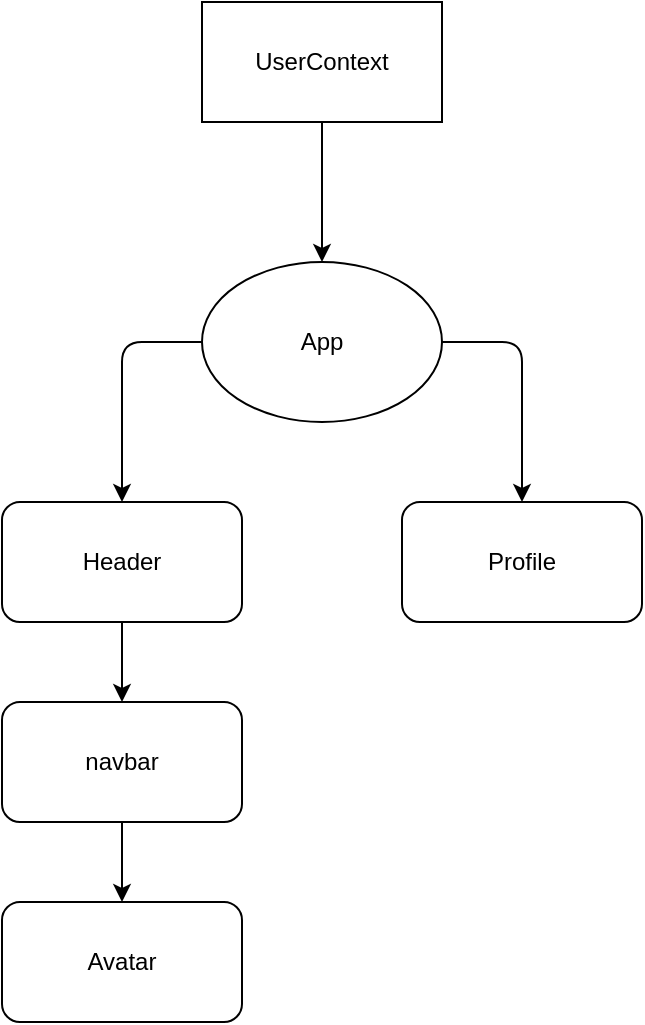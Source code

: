 <mxfile>
    <diagram id="h-LhoM5jyorzJAkwZF5-" name="Page-1">
        <mxGraphModel dx="349" dy="940" grid="1" gridSize="10" guides="1" tooltips="1" connect="1" arrows="1" fold="1" page="1" pageScale="1" pageWidth="850" pageHeight="1100" background="none" math="0" shadow="0">
            <root>
                <mxCell id="0"/>
                <mxCell id="1" parent="0"/>
                <mxCell id="14" value="" style="edgeStyle=none;html=1;" edge="1" parent="1" source="2" target="3">
                    <mxGeometry relative="1" as="geometry"/>
                </mxCell>
                <mxCell id="2" value="Header" style="rounded=1;whiteSpace=wrap;html=1;" vertex="1" parent="1">
                    <mxGeometry x="180" y="250" width="120" height="60" as="geometry"/>
                </mxCell>
                <mxCell id="15" value="" style="edgeStyle=none;html=1;" edge="1" parent="1" source="3" target="6">
                    <mxGeometry relative="1" as="geometry"/>
                </mxCell>
                <mxCell id="3" value="navbar" style="rounded=1;whiteSpace=wrap;html=1;" vertex="1" parent="1">
                    <mxGeometry x="180" y="350" width="120" height="60" as="geometry"/>
                </mxCell>
                <mxCell id="6" value="Avatar" style="rounded=1;whiteSpace=wrap;html=1;" vertex="1" parent="1">
                    <mxGeometry x="180" y="450" width="120" height="60" as="geometry"/>
                </mxCell>
                <mxCell id="7" value="Profile" style="rounded=1;whiteSpace=wrap;html=1;" vertex="1" parent="1">
                    <mxGeometry x="380" y="250" width="120" height="60" as="geometry"/>
                </mxCell>
                <mxCell id="11" value="" style="edgeStyle=none;html=1;" edge="1" parent="1" source="10" target="2">
                    <mxGeometry relative="1" as="geometry">
                        <Array as="points">
                            <mxPoint x="240" y="170"/>
                            <mxPoint x="240" y="220"/>
                        </Array>
                    </mxGeometry>
                </mxCell>
                <mxCell id="13" style="edgeStyle=none;html=1;exitX=1;exitY=0.5;exitDx=0;exitDy=0;entryX=0.5;entryY=0;entryDx=0;entryDy=0;" edge="1" parent="1" source="10">
                    <mxGeometry relative="1" as="geometry">
                        <mxPoint x="440" y="250" as="targetPoint"/>
                        <Array as="points">
                            <mxPoint x="440" y="170"/>
                        </Array>
                    </mxGeometry>
                </mxCell>
                <mxCell id="10" value="App" style="ellipse;whiteSpace=wrap;html=1;" vertex="1" parent="1">
                    <mxGeometry x="280" y="130" width="120" height="80" as="geometry"/>
                </mxCell>
                <mxCell id="20" value="" style="edgeStyle=none;html=1;" edge="1" parent="1" source="17" target="10">
                    <mxGeometry relative="1" as="geometry"/>
                </mxCell>
                <mxCell id="17" value="UserContext" style="whiteSpace=wrap;html=1;fillColor=none;shadow=0;glass=0;" vertex="1" parent="1">
                    <mxGeometry x="280" width="120" height="60" as="geometry"/>
                </mxCell>
            </root>
        </mxGraphModel>
    </diagram>
</mxfile>